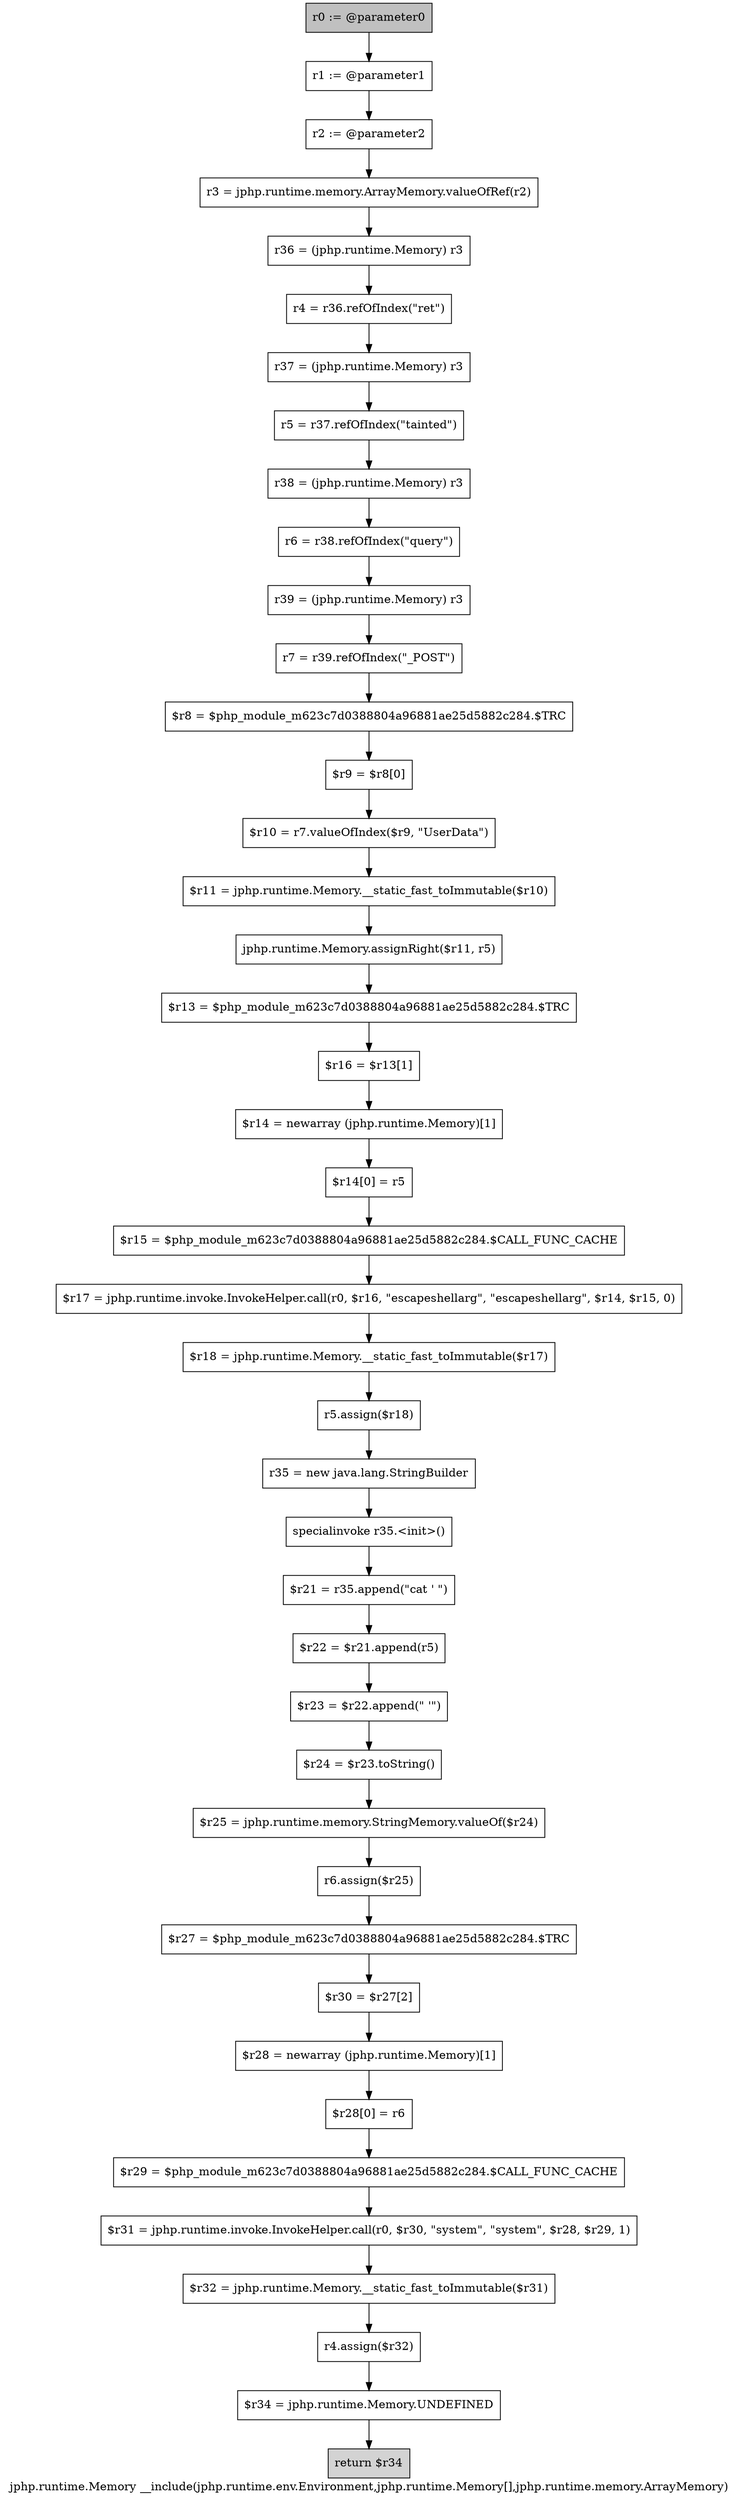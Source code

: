 digraph "jphp.runtime.Memory __include(jphp.runtime.env.Environment,jphp.runtime.Memory[],jphp.runtime.memory.ArrayMemory)" {
    label="jphp.runtime.Memory __include(jphp.runtime.env.Environment,jphp.runtime.Memory[],jphp.runtime.memory.ArrayMemory)";
    node [shape=box];
    "0" [style=filled,fillcolor=gray,label="r0 := @parameter0",];
    "1" [label="r1 := @parameter1",];
    "0"->"1";
    "2" [label="r2 := @parameter2",];
    "1"->"2";
    "3" [label="r3 = jphp.runtime.memory.ArrayMemory.valueOfRef(r2)",];
    "2"->"3";
    "4" [label="r36 = (jphp.runtime.Memory) r3",];
    "3"->"4";
    "5" [label="r4 = r36.refOfIndex(\"ret\")",];
    "4"->"5";
    "6" [label="r37 = (jphp.runtime.Memory) r3",];
    "5"->"6";
    "7" [label="r5 = r37.refOfIndex(\"tainted\")",];
    "6"->"7";
    "8" [label="r38 = (jphp.runtime.Memory) r3",];
    "7"->"8";
    "9" [label="r6 = r38.refOfIndex(\"query\")",];
    "8"->"9";
    "10" [label="r39 = (jphp.runtime.Memory) r3",];
    "9"->"10";
    "11" [label="r7 = r39.refOfIndex(\"_POST\")",];
    "10"->"11";
    "12" [label="$r8 = $php_module_m623c7d0388804a96881ae25d5882c284.$TRC",];
    "11"->"12";
    "13" [label="$r9 = $r8[0]",];
    "12"->"13";
    "14" [label="$r10 = r7.valueOfIndex($r9, \"UserData\")",];
    "13"->"14";
    "15" [label="$r11 = jphp.runtime.Memory.__static_fast_toImmutable($r10)",];
    "14"->"15";
    "16" [label="jphp.runtime.Memory.assignRight($r11, r5)",];
    "15"->"16";
    "17" [label="$r13 = $php_module_m623c7d0388804a96881ae25d5882c284.$TRC",];
    "16"->"17";
    "18" [label="$r16 = $r13[1]",];
    "17"->"18";
    "19" [label="$r14 = newarray (jphp.runtime.Memory)[1]",];
    "18"->"19";
    "20" [label="$r14[0] = r5",];
    "19"->"20";
    "21" [label="$r15 = $php_module_m623c7d0388804a96881ae25d5882c284.$CALL_FUNC_CACHE",];
    "20"->"21";
    "22" [label="$r17 = jphp.runtime.invoke.InvokeHelper.call(r0, $r16, \"escapeshellarg\", \"escapeshellarg\", $r14, $r15, 0)",];
    "21"->"22";
    "23" [label="$r18 = jphp.runtime.Memory.__static_fast_toImmutable($r17)",];
    "22"->"23";
    "24" [label="r5.assign($r18)",];
    "23"->"24";
    "25" [label="r35 = new java.lang.StringBuilder",];
    "24"->"25";
    "26" [label="specialinvoke r35.<init>()",];
    "25"->"26";
    "27" [label="$r21 = r35.append(\"cat \' \")",];
    "26"->"27";
    "28" [label="$r22 = $r21.append(r5)",];
    "27"->"28";
    "29" [label="$r23 = $r22.append(\" \'\")",];
    "28"->"29";
    "30" [label="$r24 = $r23.toString()",];
    "29"->"30";
    "31" [label="$r25 = jphp.runtime.memory.StringMemory.valueOf($r24)",];
    "30"->"31";
    "32" [label="r6.assign($r25)",];
    "31"->"32";
    "33" [label="$r27 = $php_module_m623c7d0388804a96881ae25d5882c284.$TRC",];
    "32"->"33";
    "34" [label="$r30 = $r27[2]",];
    "33"->"34";
    "35" [label="$r28 = newarray (jphp.runtime.Memory)[1]",];
    "34"->"35";
    "36" [label="$r28[0] = r6",];
    "35"->"36";
    "37" [label="$r29 = $php_module_m623c7d0388804a96881ae25d5882c284.$CALL_FUNC_CACHE",];
    "36"->"37";
    "38" [label="$r31 = jphp.runtime.invoke.InvokeHelper.call(r0, $r30, \"system\", \"system\", $r28, $r29, 1)",];
    "37"->"38";
    "39" [label="$r32 = jphp.runtime.Memory.__static_fast_toImmutable($r31)",];
    "38"->"39";
    "40" [label="r4.assign($r32)",];
    "39"->"40";
    "41" [label="$r34 = jphp.runtime.Memory.UNDEFINED",];
    "40"->"41";
    "42" [style=filled,fillcolor=lightgray,label="return $r34",];
    "41"->"42";
}
